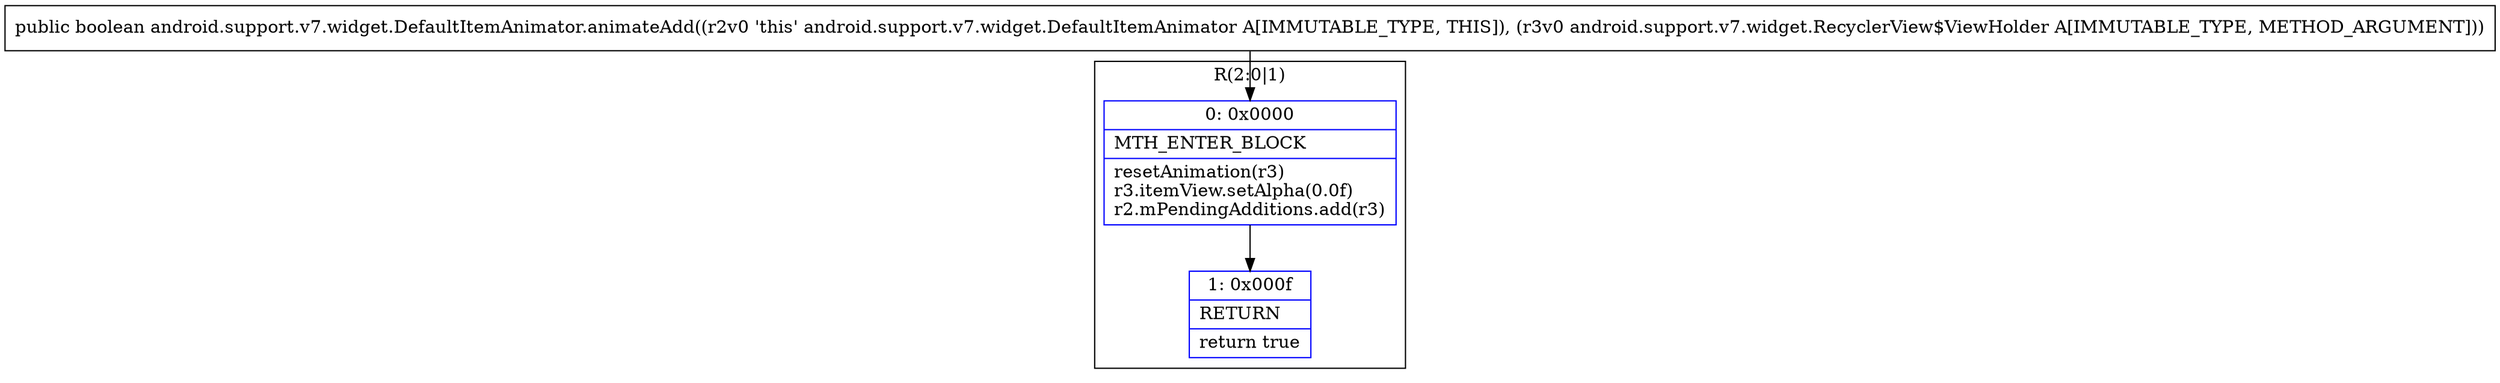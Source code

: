 digraph "CFG forandroid.support.v7.widget.DefaultItemAnimator.animateAdd(Landroid\/support\/v7\/widget\/RecyclerView$ViewHolder;)Z" {
subgraph cluster_Region_2050638623 {
label = "R(2:0|1)";
node [shape=record,color=blue];
Node_0 [shape=record,label="{0\:\ 0x0000|MTH_ENTER_BLOCK\l|resetAnimation(r3)\lr3.itemView.setAlpha(0.0f)\lr2.mPendingAdditions.add(r3)\l}"];
Node_1 [shape=record,label="{1\:\ 0x000f|RETURN\l|return true\l}"];
}
MethodNode[shape=record,label="{public boolean android.support.v7.widget.DefaultItemAnimator.animateAdd((r2v0 'this' android.support.v7.widget.DefaultItemAnimator A[IMMUTABLE_TYPE, THIS]), (r3v0 android.support.v7.widget.RecyclerView$ViewHolder A[IMMUTABLE_TYPE, METHOD_ARGUMENT])) }"];
MethodNode -> Node_0;
Node_0 -> Node_1;
}

